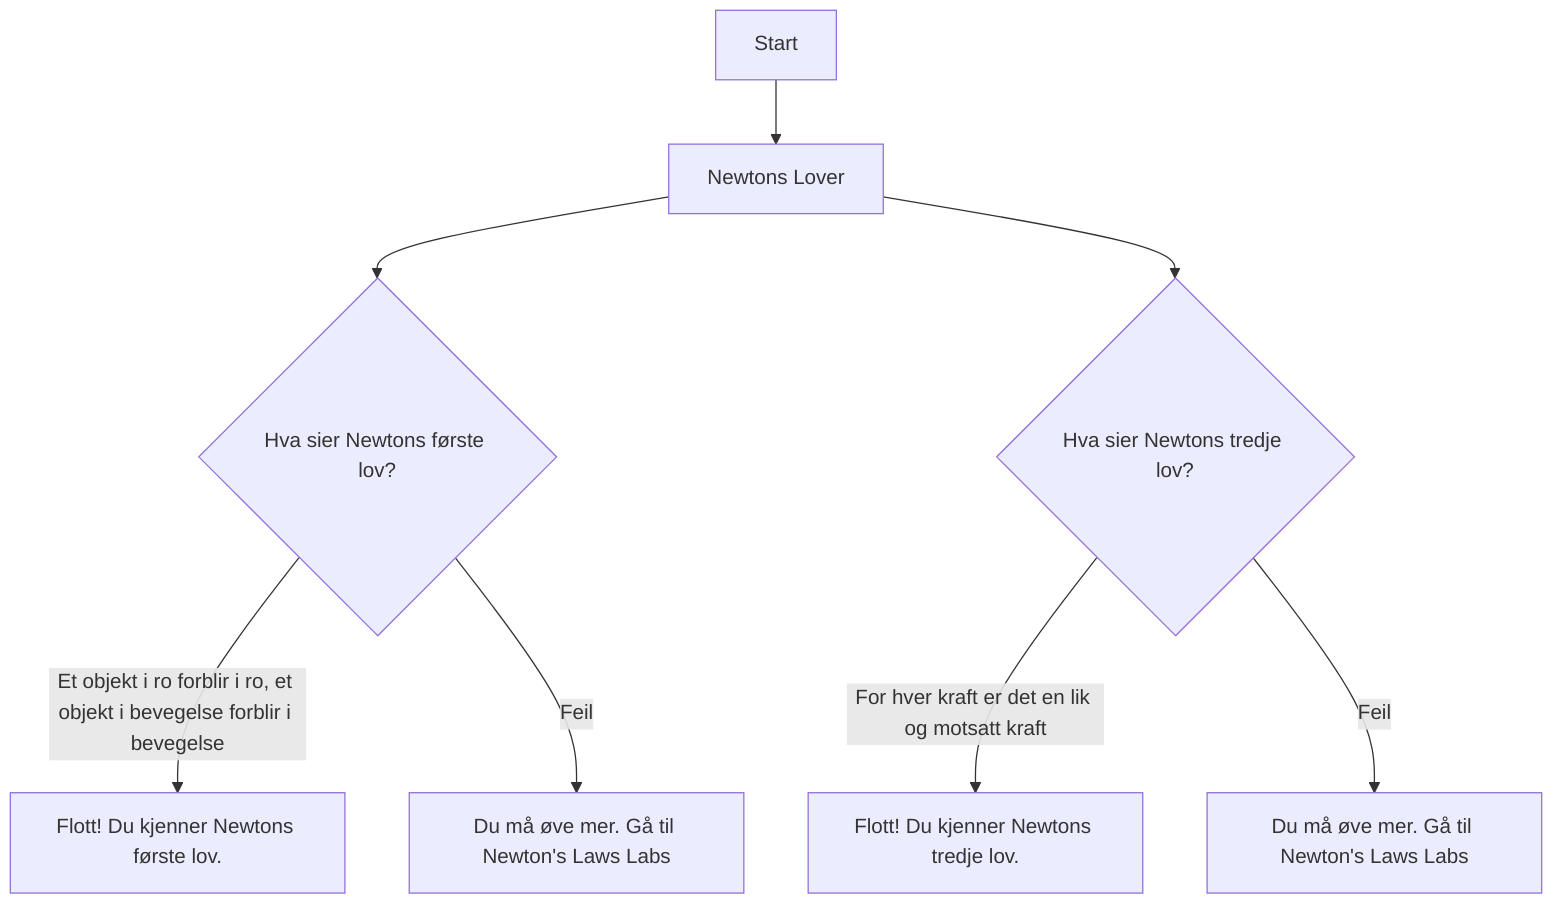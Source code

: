 flowchart TD
    Start --> A[Newtons Lover]
    
    A --> B{Hva sier Newtons første lov?}
    B -->|Et objekt i ro forblir i ro, et objekt i bevegelse forblir i bevegelse| B1[Flott! Du kjenner Newtons første lov.]
    B -->|Feil| B2[Du må øve mer. Gå til Newton's Laws Labs]
    
    A --> C{Hva sier Newtons tredje lov?}
    C -->|For hver kraft er det en lik og motsatt kraft| C1[Flott! Du kjenner Newtons tredje lov.]
    C -->|Feil| C2[Du må øve mer. Gå til Newton's Laws Labs]